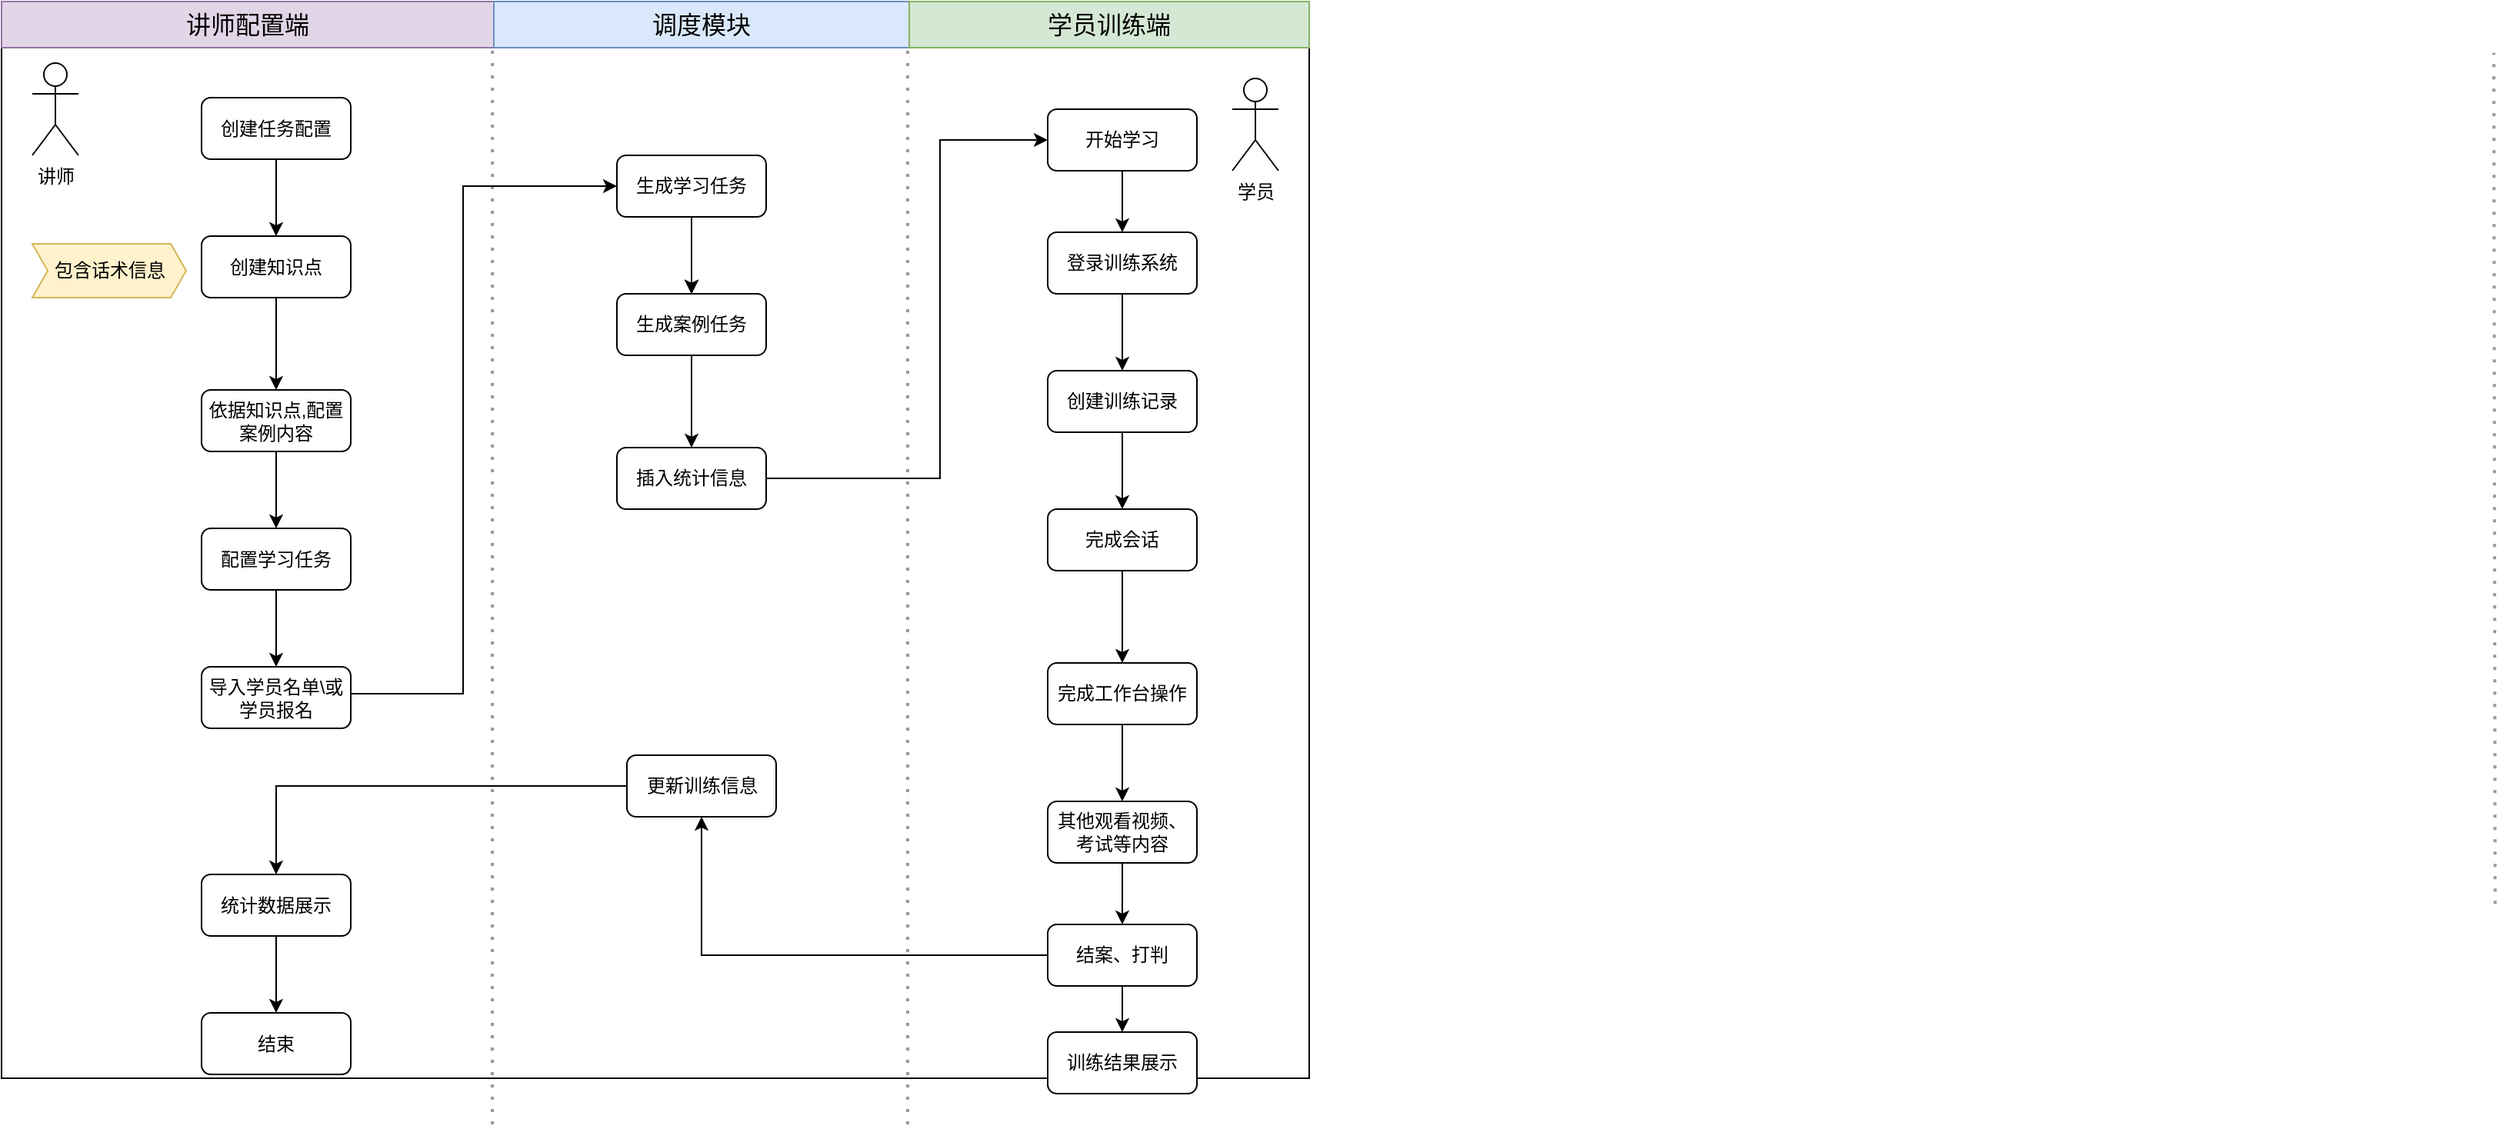<mxfile version="24.9.0">
  <diagram name="Page-1" id="FqooyFmTY3fzpK1Q1sfx">
    <mxGraphModel dx="2960" dy="756" grid="1" gridSize="10" guides="1" tooltips="1" connect="1" arrows="1" fold="1" page="1" pageScale="1" pageWidth="827" pageHeight="1169" math="0" shadow="0">
      <root>
        <mxCell id="0" />
        <mxCell id="1" parent="0" />
        <mxCell id="H09vqWeSScP_DGjtH38k-21" value="" style="rounded=0;whiteSpace=wrap;html=1;" vertex="1" parent="1">
          <mxGeometry x="-920" y="80" width="850" height="700" as="geometry" />
        </mxCell>
        <mxCell id="H09vqWeSScP_DGjtH38k-22" value="" style="endArrow=none;dashed=1;html=1;dashPattern=1 3;strokeWidth=2;entryX=0;entryY=1;entryDx=0;entryDy=0;strokeColor=#999999;" edge="1" parent="1">
          <mxGeometry width="50" height="50" relative="1" as="geometry">
            <mxPoint x="-601" y="810" as="sourcePoint" />
            <mxPoint x="-600.92" y="110" as="targetPoint" />
          </mxGeometry>
        </mxCell>
        <mxCell id="H09vqWeSScP_DGjtH38k-23" value="&lt;span style=&quot;font-size: 16px;&quot;&gt;讲师配置端&lt;/span&gt;" style="rounded=0;whiteSpace=wrap;html=1;fillColor=#e1d5e7;strokeColor=#9673a6;" vertex="1" parent="1">
          <mxGeometry x="-920" y="80" width="320" height="30" as="geometry" />
        </mxCell>
        <mxCell id="H09vqWeSScP_DGjtH38k-24" value="&lt;span style=&quot;font-size: 16px&quot;&gt;调度模块&lt;/span&gt;" style="rounded=0;whiteSpace=wrap;html=1;fillColor=#dae8fc;strokeColor=#6c8ebf;" vertex="1" parent="1">
          <mxGeometry x="-600" y="80" width="270" height="30" as="geometry" />
        </mxCell>
        <mxCell id="H09vqWeSScP_DGjtH38k-25" value="&lt;span style=&quot;font-size: 16px&quot;&gt;学员训练端&lt;/span&gt;" style="rounded=0;whiteSpace=wrap;html=1;fillColor=#d5e8d4;strokeColor=#82b366;" vertex="1" parent="1">
          <mxGeometry x="-330" y="80" width="260" height="30" as="geometry" />
        </mxCell>
        <mxCell id="H09vqWeSScP_DGjtH38k-31" value="" style="endArrow=none;dashed=1;html=1;dashPattern=1 3;strokeWidth=2;entryX=0;entryY=1;entryDx=0;entryDy=0;exitX=0.316;exitY=1.002;exitDx=0;exitDy=0;exitPerimeter=0;strokeColor=#999999;" edge="1" parent="1">
          <mxGeometry width="50" height="50" relative="1" as="geometry">
            <mxPoint x="700.84" y="666.61" as="sourcePoint" />
            <mxPoint x="700" y="113.39" as="targetPoint" />
          </mxGeometry>
        </mxCell>
        <mxCell id="H09vqWeSScP_DGjtH38k-32" value="" style="endArrow=none;dashed=1;html=1;dashPattern=1 3;strokeWidth=2;entryX=0;entryY=1;entryDx=0;entryDy=0;strokeColor=#999999;rounded=1;align=center;verticalAlign=middle;fontFamily=Helvetica;fontSize=11;fontColor=default;labelBackgroundColor=default;" edge="1" parent="1">
          <mxGeometry width="50" height="50" relative="1" as="geometry">
            <mxPoint x="-331" y="810" as="sourcePoint" />
            <mxPoint x="-331.0" y="110.0" as="targetPoint" />
          </mxGeometry>
        </mxCell>
        <mxCell id="H09vqWeSScP_DGjtH38k-98" value="讲师" style="shape=umlActor;verticalLabelPosition=bottom;verticalAlign=top;html=1;outlineConnect=0;" vertex="1" parent="1">
          <mxGeometry x="-900" y="120" width="30" height="60" as="geometry" />
        </mxCell>
        <mxCell id="H09vqWeSScP_DGjtH38k-103" value="" style="edgeStyle=orthogonalEdgeStyle;rounded=0;orthogonalLoop=1;jettySize=auto;html=1;" edge="1" parent="1" source="H09vqWeSScP_DGjtH38k-101" target="H09vqWeSScP_DGjtH38k-102">
          <mxGeometry relative="1" as="geometry" />
        </mxCell>
        <mxCell id="H09vqWeSScP_DGjtH38k-101" value="创建任务配置" style="rounded=1;whiteSpace=wrap;html=1;" vertex="1" parent="1">
          <mxGeometry x="-790" y="142.5" width="97" height="40" as="geometry" />
        </mxCell>
        <mxCell id="H09vqWeSScP_DGjtH38k-108" value="" style="edgeStyle=orthogonalEdgeStyle;rounded=0;orthogonalLoop=1;jettySize=auto;html=1;" edge="1" parent="1" source="H09vqWeSScP_DGjtH38k-102" target="H09vqWeSScP_DGjtH38k-107">
          <mxGeometry relative="1" as="geometry" />
        </mxCell>
        <mxCell id="H09vqWeSScP_DGjtH38k-102" value="创建知识点" style="rounded=1;whiteSpace=wrap;html=1;" vertex="1" parent="1">
          <mxGeometry x="-790" y="232.5" width="97" height="40" as="geometry" />
        </mxCell>
        <mxCell id="H09vqWeSScP_DGjtH38k-110" value="" style="edgeStyle=orthogonalEdgeStyle;rounded=0;orthogonalLoop=1;jettySize=auto;html=1;" edge="1" parent="1" source="H09vqWeSScP_DGjtH38k-107" target="H09vqWeSScP_DGjtH38k-109">
          <mxGeometry relative="1" as="geometry" />
        </mxCell>
        <mxCell id="H09vqWeSScP_DGjtH38k-107" value="依据知识点,配置案例内容" style="rounded=1;whiteSpace=wrap;html=1;" vertex="1" parent="1">
          <mxGeometry x="-790" y="332.5" width="97" height="40" as="geometry" />
        </mxCell>
        <mxCell id="H09vqWeSScP_DGjtH38k-112" value="" style="edgeStyle=orthogonalEdgeStyle;rounded=0;orthogonalLoop=1;jettySize=auto;html=1;" edge="1" parent="1" source="H09vqWeSScP_DGjtH38k-109" target="H09vqWeSScP_DGjtH38k-111">
          <mxGeometry relative="1" as="geometry" />
        </mxCell>
        <mxCell id="H09vqWeSScP_DGjtH38k-109" value="配置学习任务" style="rounded=1;whiteSpace=wrap;html=1;" vertex="1" parent="1">
          <mxGeometry x="-790" y="422.5" width="97" height="40" as="geometry" />
        </mxCell>
        <mxCell id="H09vqWeSScP_DGjtH38k-114" value="" style="edgeStyle=orthogonalEdgeStyle;rounded=0;orthogonalLoop=1;jettySize=auto;html=1;" edge="1" parent="1" source="H09vqWeSScP_DGjtH38k-111" target="H09vqWeSScP_DGjtH38k-113">
          <mxGeometry relative="1" as="geometry">
            <Array as="points">
              <mxPoint x="-620" y="530" />
              <mxPoint x="-620" y="200" />
            </Array>
          </mxGeometry>
        </mxCell>
        <mxCell id="H09vqWeSScP_DGjtH38k-111" value="导入学员名单\或学员报名" style="rounded=1;whiteSpace=wrap;html=1;" vertex="1" parent="1">
          <mxGeometry x="-790" y="512.5" width="97" height="40" as="geometry" />
        </mxCell>
        <mxCell id="H09vqWeSScP_DGjtH38k-116" value="" style="edgeStyle=orthogonalEdgeStyle;rounded=0;orthogonalLoop=1;jettySize=auto;html=1;" edge="1" parent="1" source="H09vqWeSScP_DGjtH38k-113" target="H09vqWeSScP_DGjtH38k-115">
          <mxGeometry relative="1" as="geometry" />
        </mxCell>
        <mxCell id="H09vqWeSScP_DGjtH38k-117" value="" style="edgeStyle=orthogonalEdgeStyle;rounded=0;orthogonalLoop=1;jettySize=auto;html=1;" edge="1" parent="1" source="H09vqWeSScP_DGjtH38k-113" target="H09vqWeSScP_DGjtH38k-115">
          <mxGeometry relative="1" as="geometry" />
        </mxCell>
        <mxCell id="H09vqWeSScP_DGjtH38k-118" value="" style="edgeStyle=orthogonalEdgeStyle;rounded=0;orthogonalLoop=1;jettySize=auto;html=1;" edge="1" parent="1" source="H09vqWeSScP_DGjtH38k-113" target="H09vqWeSScP_DGjtH38k-115">
          <mxGeometry relative="1" as="geometry" />
        </mxCell>
        <mxCell id="H09vqWeSScP_DGjtH38k-113" value="生成学习任务" style="rounded=1;whiteSpace=wrap;html=1;" vertex="1" parent="1">
          <mxGeometry x="-520" y="180" width="97" height="40" as="geometry" />
        </mxCell>
        <mxCell id="H09vqWeSScP_DGjtH38k-121" value="" style="edgeStyle=orthogonalEdgeStyle;rounded=0;orthogonalLoop=1;jettySize=auto;html=1;" edge="1" parent="1" source="H09vqWeSScP_DGjtH38k-115" target="H09vqWeSScP_DGjtH38k-120">
          <mxGeometry relative="1" as="geometry" />
        </mxCell>
        <mxCell id="H09vqWeSScP_DGjtH38k-115" value="生成案例任务" style="rounded=1;whiteSpace=wrap;html=1;" vertex="1" parent="1">
          <mxGeometry x="-520" y="270" width="97" height="40" as="geometry" />
        </mxCell>
        <mxCell id="H09vqWeSScP_DGjtH38k-123" value="" style="edgeStyle=orthogonalEdgeStyle;rounded=0;orthogonalLoop=1;jettySize=auto;html=1;" edge="1" parent="1" source="H09vqWeSScP_DGjtH38k-120" target="H09vqWeSScP_DGjtH38k-122">
          <mxGeometry relative="1" as="geometry">
            <Array as="points">
              <mxPoint x="-310" y="390" />
              <mxPoint x="-310" y="170" />
            </Array>
          </mxGeometry>
        </mxCell>
        <mxCell id="H09vqWeSScP_DGjtH38k-120" value="插入统计信息" style="rounded=1;whiteSpace=wrap;html=1;" vertex="1" parent="1">
          <mxGeometry x="-520" y="370" width="97" height="40" as="geometry" />
        </mxCell>
        <mxCell id="H09vqWeSScP_DGjtH38k-128" value="" style="edgeStyle=orthogonalEdgeStyle;rounded=0;orthogonalLoop=1;jettySize=auto;html=1;" edge="1" parent="1" source="H09vqWeSScP_DGjtH38k-122" target="H09vqWeSScP_DGjtH38k-127">
          <mxGeometry relative="1" as="geometry" />
        </mxCell>
        <mxCell id="H09vqWeSScP_DGjtH38k-122" value="开始学习" style="rounded=1;whiteSpace=wrap;html=1;" vertex="1" parent="1">
          <mxGeometry x="-240" y="150" width="97" height="40" as="geometry" />
        </mxCell>
        <mxCell id="H09vqWeSScP_DGjtH38k-124" value="学员" style="shape=umlActor;verticalLabelPosition=bottom;verticalAlign=top;html=1;outlineConnect=0;" vertex="1" parent="1">
          <mxGeometry x="-120" y="130" width="30" height="60" as="geometry" />
        </mxCell>
        <mxCell id="H09vqWeSScP_DGjtH38k-131" value="" style="edgeStyle=orthogonalEdgeStyle;rounded=0;orthogonalLoop=1;jettySize=auto;html=1;" edge="1" parent="1" source="H09vqWeSScP_DGjtH38k-127" target="H09vqWeSScP_DGjtH38k-130">
          <mxGeometry relative="1" as="geometry" />
        </mxCell>
        <mxCell id="H09vqWeSScP_DGjtH38k-127" value="登录训练系统" style="rounded=1;whiteSpace=wrap;html=1;" vertex="1" parent="1">
          <mxGeometry x="-240" y="230" width="97" height="40" as="geometry" />
        </mxCell>
        <mxCell id="H09vqWeSScP_DGjtH38k-129" style="edgeStyle=orthogonalEdgeStyle;rounded=0;orthogonalLoop=1;jettySize=auto;html=1;exitX=0.5;exitY=1;exitDx=0;exitDy=0;" edge="1" parent="1" source="H09vqWeSScP_DGjtH38k-127" target="H09vqWeSScP_DGjtH38k-127">
          <mxGeometry relative="1" as="geometry" />
        </mxCell>
        <mxCell id="H09vqWeSScP_DGjtH38k-133" value="" style="edgeStyle=orthogonalEdgeStyle;rounded=0;orthogonalLoop=1;jettySize=auto;html=1;" edge="1" parent="1" source="H09vqWeSScP_DGjtH38k-130" target="H09vqWeSScP_DGjtH38k-132">
          <mxGeometry relative="1" as="geometry" />
        </mxCell>
        <mxCell id="H09vqWeSScP_DGjtH38k-130" value="创建训练记录" style="rounded=1;whiteSpace=wrap;html=1;" vertex="1" parent="1">
          <mxGeometry x="-240" y="320" width="97" height="40" as="geometry" />
        </mxCell>
        <mxCell id="H09vqWeSScP_DGjtH38k-135" value="" style="edgeStyle=orthogonalEdgeStyle;rounded=0;orthogonalLoop=1;jettySize=auto;html=1;" edge="1" parent="1" source="H09vqWeSScP_DGjtH38k-132" target="H09vqWeSScP_DGjtH38k-134">
          <mxGeometry relative="1" as="geometry" />
        </mxCell>
        <mxCell id="H09vqWeSScP_DGjtH38k-132" value="完成会话" style="rounded=1;whiteSpace=wrap;html=1;" vertex="1" parent="1">
          <mxGeometry x="-240" y="410" width="97" height="40" as="geometry" />
        </mxCell>
        <mxCell id="H09vqWeSScP_DGjtH38k-137" value="" style="edgeStyle=orthogonalEdgeStyle;rounded=0;orthogonalLoop=1;jettySize=auto;html=1;" edge="1" parent="1" source="H09vqWeSScP_DGjtH38k-134" target="H09vqWeSScP_DGjtH38k-136">
          <mxGeometry relative="1" as="geometry" />
        </mxCell>
        <mxCell id="H09vqWeSScP_DGjtH38k-134" value="完成工作台操作" style="rounded=1;whiteSpace=wrap;html=1;" vertex="1" parent="1">
          <mxGeometry x="-240" y="510" width="97" height="40" as="geometry" />
        </mxCell>
        <mxCell id="H09vqWeSScP_DGjtH38k-139" value="" style="edgeStyle=orthogonalEdgeStyle;rounded=0;orthogonalLoop=1;jettySize=auto;html=1;" edge="1" parent="1" source="H09vqWeSScP_DGjtH38k-136" target="H09vqWeSScP_DGjtH38k-138">
          <mxGeometry relative="1" as="geometry" />
        </mxCell>
        <mxCell id="H09vqWeSScP_DGjtH38k-136" value="其他观看视频、考试等内容" style="rounded=1;whiteSpace=wrap;html=1;" vertex="1" parent="1">
          <mxGeometry x="-240" y="600" width="97" height="40" as="geometry" />
        </mxCell>
        <mxCell id="H09vqWeSScP_DGjtH38k-141" value="" style="edgeStyle=orthogonalEdgeStyle;rounded=0;orthogonalLoop=1;jettySize=auto;html=1;" edge="1" parent="1" source="H09vqWeSScP_DGjtH38k-138" target="H09vqWeSScP_DGjtH38k-140">
          <mxGeometry relative="1" as="geometry" />
        </mxCell>
        <mxCell id="H09vqWeSScP_DGjtH38k-148" value="" style="edgeStyle=orthogonalEdgeStyle;rounded=0;orthogonalLoop=1;jettySize=auto;html=1;" edge="1" parent="1" source="H09vqWeSScP_DGjtH38k-138" target="H09vqWeSScP_DGjtH38k-147">
          <mxGeometry relative="1" as="geometry" />
        </mxCell>
        <mxCell id="H09vqWeSScP_DGjtH38k-138" value="结案、打判" style="rounded=1;whiteSpace=wrap;html=1;" vertex="1" parent="1">
          <mxGeometry x="-240" y="680" width="97" height="40" as="geometry" />
        </mxCell>
        <mxCell id="H09vqWeSScP_DGjtH38k-143" value="" style="edgeStyle=orthogonalEdgeStyle;rounded=0;orthogonalLoop=1;jettySize=auto;html=1;" edge="1" parent="1" source="H09vqWeSScP_DGjtH38k-140" target="H09vqWeSScP_DGjtH38k-142">
          <mxGeometry relative="1" as="geometry" />
        </mxCell>
        <mxCell id="H09vqWeSScP_DGjtH38k-140" value="更新训练信息" style="rounded=1;whiteSpace=wrap;html=1;" vertex="1" parent="1">
          <mxGeometry x="-513.5" y="570" width="97" height="40" as="geometry" />
        </mxCell>
        <mxCell id="H09vqWeSScP_DGjtH38k-145" value="" style="edgeStyle=orthogonalEdgeStyle;rounded=0;orthogonalLoop=1;jettySize=auto;html=1;" edge="1" parent="1" source="H09vqWeSScP_DGjtH38k-142" target="H09vqWeSScP_DGjtH38k-144">
          <mxGeometry relative="1" as="geometry" />
        </mxCell>
        <mxCell id="H09vqWeSScP_DGjtH38k-142" value="统计数据展示" style="rounded=1;whiteSpace=wrap;html=1;" vertex="1" parent="1">
          <mxGeometry x="-790" y="647.5" width="97" height="40" as="geometry" />
        </mxCell>
        <mxCell id="H09vqWeSScP_DGjtH38k-144" value="结束" style="rounded=1;whiteSpace=wrap;html=1;" vertex="1" parent="1">
          <mxGeometry x="-790" y="737.5" width="97" height="40" as="geometry" />
        </mxCell>
        <mxCell id="H09vqWeSScP_DGjtH38k-146" value="包含话术信息" style="html=1;shadow=0;dashed=0;align=center;verticalAlign=middle;shape=mxgraph.arrows2.arrow;dy=0;dx=10;notch=10;rotation=0;fillColor=#fff2cc;strokeColor=#d6b656;" vertex="1" parent="1">
          <mxGeometry x="-900" y="237.5" width="100" height="35" as="geometry" />
        </mxCell>
        <mxCell id="H09vqWeSScP_DGjtH38k-147" value="训练结果展示" style="rounded=1;whiteSpace=wrap;html=1;" vertex="1" parent="1">
          <mxGeometry x="-240" y="750" width="97" height="40" as="geometry" />
        </mxCell>
      </root>
    </mxGraphModel>
  </diagram>
</mxfile>
